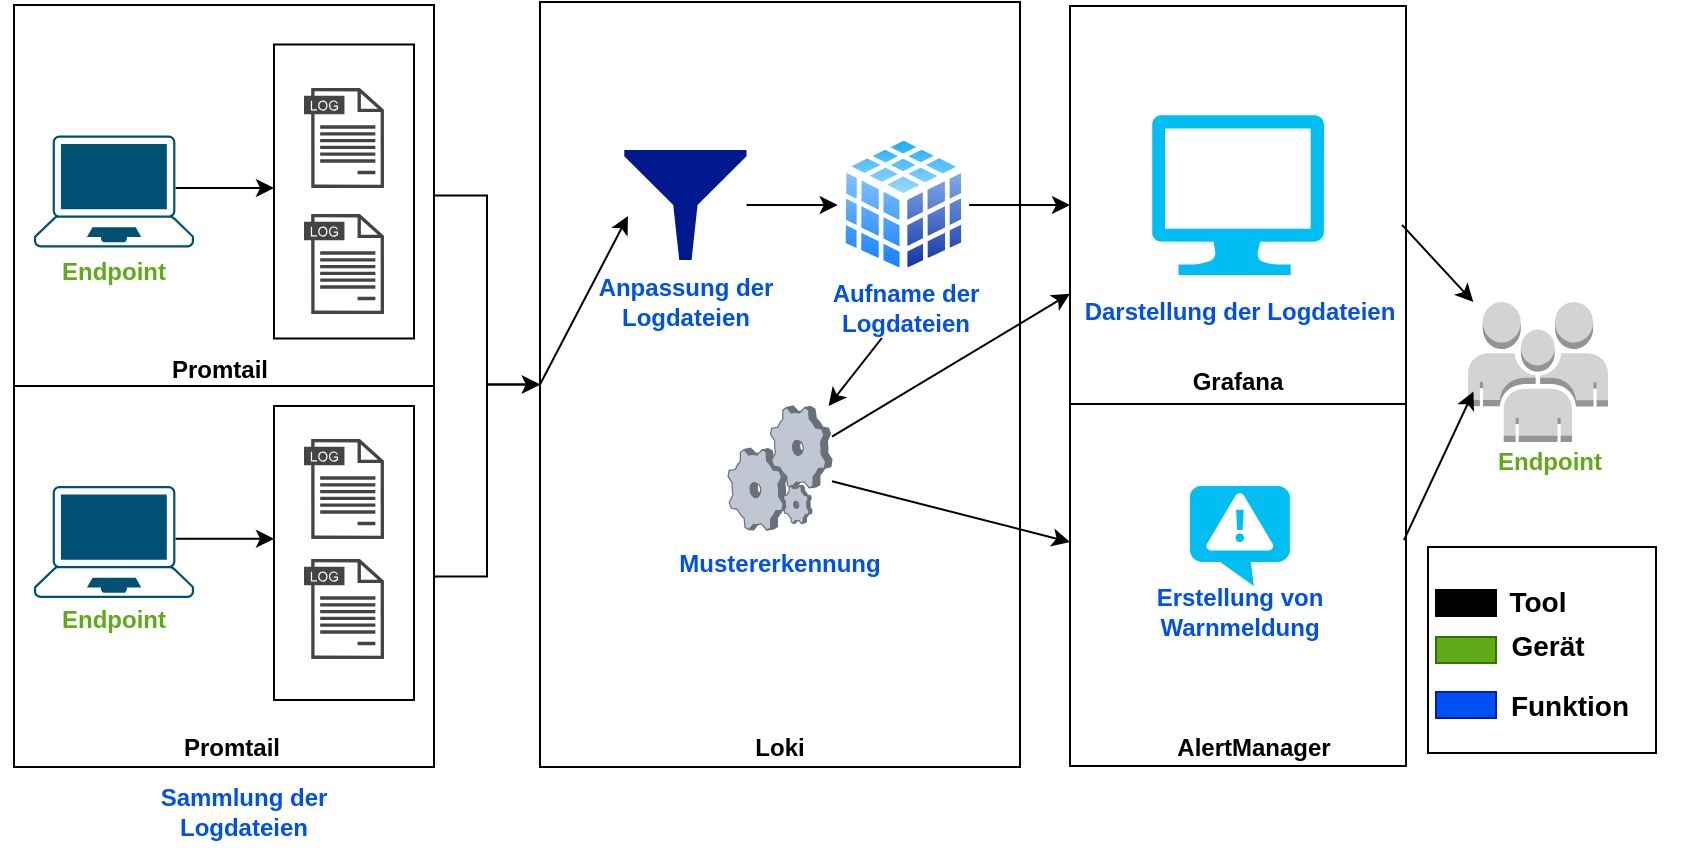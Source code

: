 <mxfile version="21.1.7" type="device">
  <diagram name="Seite-1" id="m9FtnPidTCYFuV4wTbFu">
    <mxGraphModel dx="2261" dy="754" grid="1" gridSize="10" guides="1" tooltips="1" connect="1" arrows="1" fold="1" page="1" pageScale="1" pageWidth="827" pageHeight="1169" math="0" shadow="0">
      <root>
        <mxCell id="0" />
        <mxCell id="1" parent="0" />
        <mxCell id="tVptgor4aTyqH-wGs-IE-35" value="" style="rounded=0;whiteSpace=wrap;html=1;fillColor=none;" vertex="1" parent="1">
          <mxGeometry x="253" y="128" width="240" height="382.5" as="geometry" />
        </mxCell>
        <mxCell id="tVptgor4aTyqH-wGs-IE-10" value="" style="rounded=0;whiteSpace=wrap;html=1;fillColor=none;" vertex="1" parent="1">
          <mxGeometry x="120" y="149.25" width="70" height="147" as="geometry" />
        </mxCell>
        <mxCell id="tVptgor4aTyqH-wGs-IE-46" style="edgeStyle=orthogonalEdgeStyle;rounded=0;orthogonalLoop=1;jettySize=auto;html=1;entryX=0;entryY=0.5;entryDx=0;entryDy=0;" edge="1" parent="1" source="tVptgor4aTyqH-wGs-IE-19" target="tVptgor4aTyqH-wGs-IE-35">
          <mxGeometry relative="1" as="geometry">
            <Array as="points" />
          </mxGeometry>
        </mxCell>
        <mxCell id="tVptgor4aTyqH-wGs-IE-19" value="" style="rounded=0;whiteSpace=wrap;html=1;fillColor=none;" vertex="1" parent="1">
          <mxGeometry x="-10" y="320" width="210" height="190.5" as="geometry" />
        </mxCell>
        <mxCell id="tVptgor4aTyqH-wGs-IE-44" style="edgeStyle=orthogonalEdgeStyle;rounded=0;orthogonalLoop=1;jettySize=auto;html=1;entryX=0;entryY=0.5;entryDx=0;entryDy=0;" edge="1" parent="1" source="tVptgor4aTyqH-wGs-IE-17" target="tVptgor4aTyqH-wGs-IE-35">
          <mxGeometry relative="1" as="geometry" />
        </mxCell>
        <mxCell id="tVptgor4aTyqH-wGs-IE-17" value="" style="rounded=0;whiteSpace=wrap;html=1;fillColor=none;" vertex="1" parent="1">
          <mxGeometry x="-10" y="129.5" width="210" height="190.5" as="geometry" />
        </mxCell>
        <mxCell id="tVptgor4aTyqH-wGs-IE-22" style="edgeStyle=orthogonalEdgeStyle;rounded=0;orthogonalLoop=1;jettySize=auto;html=1;exitX=0.885;exitY=0.4;exitDx=0;exitDy=0;exitPerimeter=0;" edge="1" parent="1">
          <mxGeometry relative="1" as="geometry">
            <mxPoint x="70.8" y="221" as="sourcePoint" />
            <mxPoint x="120" y="221" as="targetPoint" />
            <Array as="points">
              <mxPoint x="120" y="221" />
            </Array>
          </mxGeometry>
        </mxCell>
        <mxCell id="hdn9k9AmiXayMfSjlvij-13" value="" style="points=[[0.13,0.02,0],[0.5,0,0],[0.87,0.02,0],[0.885,0.4,0],[0.985,0.985,0],[0.5,1,0],[0.015,0.985,0],[0.115,0.4,0]];verticalLabelPosition=bottom;sketch=0;html=1;verticalAlign=top;aspect=fixed;align=center;pointerEvents=1;shape=mxgraph.cisco19.laptop;fillColor=#005073;strokeColor=none;" parent="1" vertex="1">
          <mxGeometry y="194.75" width="80" height="56" as="geometry" />
        </mxCell>
        <mxCell id="hdn9k9AmiXayMfSjlvij-15" value="Anpassung der Logdateien" style="text;html=1;strokeColor=none;fillColor=none;align=center;verticalAlign=middle;whiteSpace=wrap;rounded=0;fontStyle=1;fontColor=#0050EF;" parent="1" vertex="1">
          <mxGeometry x="270.7" y="262.5" width="110" height="30" as="geometry" />
        </mxCell>
        <mxCell id="hdn9k9AmiXayMfSjlvij-19" value="" style="sketch=0;pointerEvents=1;shadow=0;dashed=0;html=1;strokeColor=none;fillColor=#434445;aspect=fixed;labelPosition=center;verticalLabelPosition=bottom;verticalAlign=top;align=center;outlineConnect=0;shape=mxgraph.vvd.log_files;" parent="1" vertex="1">
          <mxGeometry x="135" y="171" width="40" height="50" as="geometry" />
        </mxCell>
        <mxCell id="hdn9k9AmiXayMfSjlvij-25" value="&lt;font color=&quot;#0050ef&quot;&gt;Sammlung der Logdateien&lt;/font&gt;" style="text;html=1;strokeColor=none;fillColor=none;align=center;verticalAlign=middle;whiteSpace=wrap;rounded=0;fontStyle=1" parent="1" vertex="1">
          <mxGeometry x="50" y="507.5" width="110" height="50" as="geometry" />
        </mxCell>
        <mxCell id="hdn9k9AmiXayMfSjlvij-36" value="&lt;font color=&quot;#60a917&quot;&gt;Endpoint&lt;/font&gt;" style="text;html=1;strokeColor=none;fillColor=none;align=center;verticalAlign=middle;whiteSpace=wrap;rounded=0;fontStyle=1" parent="1" vertex="1">
          <mxGeometry x="-10" y="252" width="100" height="22" as="geometry" />
        </mxCell>
        <mxCell id="hdn9k9AmiXayMfSjlvij-46" value="Mustererkennung" style="text;html=1;strokeColor=none;fillColor=none;align=center;verticalAlign=middle;whiteSpace=wrap;rounded=0;fontStyle=1;fontColor=#0050EF;" parent="1" vertex="1">
          <mxGeometry x="318" y="393.5" width="110" height="30" as="geometry" />
        </mxCell>
        <mxCell id="hdn9k9AmiXayMfSjlvij-58" value="" style="outlineConnect=0;dashed=0;verticalLabelPosition=bottom;verticalAlign=top;align=center;html=1;shape=mxgraph.aws3.users;fillColor=#D2D3D3;gradientColor=none;" parent="1" vertex="1">
          <mxGeometry x="717.0" y="278" width="70" height="70" as="geometry" />
        </mxCell>
        <mxCell id="tVptgor4aTyqH-wGs-IE-12" value="" style="points=[[0.13,0.02,0],[0.5,0,0],[0.87,0.02,0],[0.885,0.4,0],[0.985,0.985,0],[0.5,1,0],[0.015,0.985,0],[0.115,0.4,0]];verticalLabelPosition=bottom;sketch=0;html=1;verticalAlign=top;aspect=fixed;align=center;pointerEvents=1;shape=mxgraph.cisco19.laptop;fillColor=#005073;strokeColor=none;" vertex="1" parent="1">
          <mxGeometry y="370" width="80" height="56" as="geometry" />
        </mxCell>
        <mxCell id="tVptgor4aTyqH-wGs-IE-13" value="" style="sketch=0;pointerEvents=1;shadow=0;dashed=0;html=1;strokeColor=none;fillColor=#434445;aspect=fixed;labelPosition=center;verticalLabelPosition=bottom;verticalAlign=top;align=center;outlineConnect=0;shape=mxgraph.vvd.log_files;" vertex="1" parent="1">
          <mxGeometry x="135" y="346.5" width="40" height="50" as="geometry" />
        </mxCell>
        <mxCell id="tVptgor4aTyqH-wGs-IE-14" value="" style="sketch=0;pointerEvents=1;shadow=0;dashed=0;html=1;strokeColor=none;fillColor=#434445;aspect=fixed;labelPosition=center;verticalLabelPosition=bottom;verticalAlign=top;align=center;outlineConnect=0;shape=mxgraph.vvd.log_files;" vertex="1" parent="1">
          <mxGeometry x="135" y="406.5" width="40" height="50" as="geometry" />
        </mxCell>
        <mxCell id="tVptgor4aTyqH-wGs-IE-15" value="Endpoint" style="text;html=1;strokeColor=none;fillColor=none;align=center;verticalAlign=middle;whiteSpace=wrap;rounded=0;fontStyle=1;fontColor=#60A917;" vertex="1" parent="1">
          <mxGeometry x="-10" y="426" width="100" height="22" as="geometry" />
        </mxCell>
        <mxCell id="tVptgor4aTyqH-wGs-IE-16" value="" style="rounded=0;whiteSpace=wrap;html=1;fillColor=none;" vertex="1" parent="1">
          <mxGeometry x="120" y="330" width="70" height="147" as="geometry" />
        </mxCell>
        <mxCell id="tVptgor4aTyqH-wGs-IE-20" value="Promtail" style="text;html=1;strokeColor=none;fillColor=none;align=center;verticalAlign=middle;whiteSpace=wrap;rounded=0;fontStyle=1" vertex="1" parent="1">
          <mxGeometry x="-17" y="287" width="220" height="50" as="geometry" />
        </mxCell>
        <mxCell id="tVptgor4aTyqH-wGs-IE-21" value="Promtail" style="text;html=1;strokeColor=none;fillColor=none;align=center;verticalAlign=middle;whiteSpace=wrap;rounded=0;fontStyle=1" vertex="1" parent="1">
          <mxGeometry x="-11" y="475.5" width="220" height="50" as="geometry" />
        </mxCell>
        <mxCell id="tVptgor4aTyqH-wGs-IE-33" style="edgeStyle=orthogonalEdgeStyle;rounded=0;orthogonalLoop=1;jettySize=auto;html=1;exitX=0.885;exitY=0.4;exitDx=0;exitDy=0;exitPerimeter=0;" edge="1" parent="1">
          <mxGeometry relative="1" as="geometry">
            <mxPoint x="70.8" y="396.4" as="sourcePoint" />
            <mxPoint x="120" y="396.4" as="targetPoint" />
            <Array as="points">
              <mxPoint x="100" y="396" />
              <mxPoint x="100" y="396" />
            </Array>
          </mxGeometry>
        </mxCell>
        <mxCell id="tVptgor4aTyqH-wGs-IE-34" value="" style="sketch=0;pointerEvents=1;shadow=0;dashed=0;html=1;strokeColor=none;fillColor=#434445;aspect=fixed;labelPosition=center;verticalLabelPosition=bottom;verticalAlign=top;align=center;outlineConnect=0;shape=mxgraph.vvd.log_files;" vertex="1" parent="1">
          <mxGeometry x="135" y="234" width="40" height="50" as="geometry" />
        </mxCell>
        <mxCell id="tVptgor4aTyqH-wGs-IE-60" style="edgeStyle=orthogonalEdgeStyle;rounded=0;orthogonalLoop=1;jettySize=auto;html=1;" edge="1" parent="1" source="tVptgor4aTyqH-wGs-IE-36" target="tVptgor4aTyqH-wGs-IE-52">
          <mxGeometry relative="1" as="geometry">
            <Array as="points">
              <mxPoint x="560" y="229" />
              <mxPoint x="560" y="229" />
            </Array>
          </mxGeometry>
        </mxCell>
        <mxCell id="tVptgor4aTyqH-wGs-IE-36" value="" style="aspect=fixed;perimeter=ellipsePerimeter;html=1;align=center;shadow=0;dashed=0;spacingTop=3;image;image=img/lib/active_directory/database_cube.svg;" vertex="1" parent="1">
          <mxGeometry x="401.85" y="193" width="65.7" height="73" as="geometry" />
        </mxCell>
        <mxCell id="tVptgor4aTyqH-wGs-IE-49" style="edgeStyle=orthogonalEdgeStyle;rounded=0;orthogonalLoop=1;jettySize=auto;html=1;" edge="1" parent="1" source="tVptgor4aTyqH-wGs-IE-37" target="tVptgor4aTyqH-wGs-IE-36">
          <mxGeometry relative="1" as="geometry">
            <Array as="points">
              <mxPoint x="420" y="225" />
              <mxPoint x="420" y="225" />
            </Array>
          </mxGeometry>
        </mxCell>
        <mxCell id="tVptgor4aTyqH-wGs-IE-37" value="" style="sketch=0;aspect=fixed;pointerEvents=1;shadow=0;dashed=0;html=1;strokeColor=none;labelPosition=center;verticalLabelPosition=bottom;verticalAlign=top;align=center;fillColor=#00188D;shape=mxgraph.mscae.enterprise.filter" vertex="1" parent="1">
          <mxGeometry x="295.14" y="202" width="61.11" height="55" as="geometry" />
        </mxCell>
        <mxCell id="tVptgor4aTyqH-wGs-IE-40" value="Loki" style="text;html=1;strokeColor=none;fillColor=none;align=center;verticalAlign=middle;whiteSpace=wrap;rounded=0;fontStyle=1" vertex="1" parent="1">
          <mxGeometry x="263" y="475.5" width="220" height="50" as="geometry" />
        </mxCell>
        <mxCell id="tVptgor4aTyqH-wGs-IE-41" value="" style="verticalLabelPosition=bottom;sketch=0;aspect=fixed;html=1;verticalAlign=top;strokeColor=none;align=center;outlineConnect=0;shape=mxgraph.citrix.process;" vertex="1" parent="1">
          <mxGeometry x="347" y="330" width="52" height="62" as="geometry" />
        </mxCell>
        <mxCell id="tVptgor4aTyqH-wGs-IE-43" value="Aufname der Logdateien" style="text;html=1;strokeColor=none;fillColor=none;align=center;verticalAlign=middle;whiteSpace=wrap;rounded=0;fontStyle=1;fontColor=#0050EF;" vertex="1" parent="1">
          <mxGeometry x="380.7" y="266" width="110" height="30" as="geometry" />
        </mxCell>
        <mxCell id="tVptgor4aTyqH-wGs-IE-52" value="" style="rounded=0;whiteSpace=wrap;html=1;fillColor=none;" vertex="1" parent="1">
          <mxGeometry x="518" y="130" width="168" height="199" as="geometry" />
        </mxCell>
        <mxCell id="tVptgor4aTyqH-wGs-IE-55" value="Grafana" style="text;html=1;strokeColor=none;fillColor=none;align=center;verticalAlign=middle;whiteSpace=wrap;rounded=0;fontStyle=1" vertex="1" parent="1">
          <mxGeometry x="492" y="293" width="220" height="50" as="geometry" />
        </mxCell>
        <mxCell id="tVptgor4aTyqH-wGs-IE-56" value="" style="verticalLabelPosition=bottom;html=1;verticalAlign=top;align=center;strokeColor=none;fillColor=#00BEF2;shape=mxgraph.azure.computer;pointerEvents=1;" vertex="1" parent="1">
          <mxGeometry x="559" y="184.5" width="86" height="80" as="geometry" />
        </mxCell>
        <mxCell id="tVptgor4aTyqH-wGs-IE-57" value="&lt;font color=&quot;#0050ef&quot;&gt;Darstellung der Logdateien&lt;br&gt;&lt;/font&gt;" style="text;html=1;strokeColor=none;fillColor=none;align=center;verticalAlign=middle;whiteSpace=wrap;rounded=0;fontStyle=1" vertex="1" parent="1">
          <mxGeometry x="518" y="264.5" width="170" height="37.25" as="geometry" />
        </mxCell>
        <mxCell id="tVptgor4aTyqH-wGs-IE-59" value="" style="verticalLabelPosition=bottom;html=1;verticalAlign=top;align=center;strokeColor=none;fillColor=#00BEF2;shape=mxgraph.azure.notification_topic;" vertex="1" parent="1">
          <mxGeometry x="578" y="370" width="50" height="50" as="geometry" />
        </mxCell>
        <mxCell id="tVptgor4aTyqH-wGs-IE-62" value="" style="endArrow=classic;html=1;rounded=0;" edge="1" parent="1" source="tVptgor4aTyqH-wGs-IE-43" target="tVptgor4aTyqH-wGs-IE-41">
          <mxGeometry width="50" height="50" relative="1" as="geometry">
            <mxPoint x="470" y="530" as="sourcePoint" />
            <mxPoint x="520" y="480" as="targetPoint" />
          </mxGeometry>
        </mxCell>
        <mxCell id="tVptgor4aTyqH-wGs-IE-65" value="" style="endArrow=classic;html=1;rounded=0;entryX=0;entryY=0.25;entryDx=0;entryDy=0;" edge="1" parent="1" source="tVptgor4aTyqH-wGs-IE-41" target="tVptgor4aTyqH-wGs-IE-57">
          <mxGeometry width="50" height="50" relative="1" as="geometry">
            <mxPoint x="447.25" y="379.246" as="sourcePoint" />
            <mxPoint x="550" y="300" as="targetPoint" />
          </mxGeometry>
        </mxCell>
        <mxCell id="tVptgor4aTyqH-wGs-IE-66" value="" style="rounded=0;whiteSpace=wrap;html=1;fillColor=none;" vertex="1" parent="1">
          <mxGeometry x="518" y="329" width="168" height="181" as="geometry" />
        </mxCell>
        <mxCell id="tVptgor4aTyqH-wGs-IE-68" value="AlertManager" style="text;html=1;strokeColor=none;fillColor=none;align=center;verticalAlign=middle;whiteSpace=wrap;rounded=0;fontStyle=1" vertex="1" parent="1">
          <mxGeometry x="500" y="475.5" width="220" height="50" as="geometry" />
        </mxCell>
        <mxCell id="tVptgor4aTyqH-wGs-IE-70" value="Erstellung von Warnmeldung" style="text;html=1;strokeColor=none;fillColor=none;align=center;verticalAlign=middle;whiteSpace=wrap;rounded=0;fontStyle=1;fontColor=#0050EF;" vertex="1" parent="1">
          <mxGeometry x="548" y="417.5" width="110" height="30" as="geometry" />
        </mxCell>
        <mxCell id="tVptgor4aTyqH-wGs-IE-71" value="" style="endArrow=classic;html=1;rounded=0;" edge="1" parent="1" source="tVptgor4aTyqH-wGs-IE-41" target="tVptgor4aTyqH-wGs-IE-66">
          <mxGeometry width="50" height="50" relative="1" as="geometry">
            <mxPoint x="457.25" y="389.246" as="sourcePoint" />
            <mxPoint x="622" y="286.25" as="targetPoint" />
          </mxGeometry>
        </mxCell>
        <mxCell id="tVptgor4aTyqH-wGs-IE-72" value="Endpoint" style="text;html=1;strokeColor=none;fillColor=none;align=center;verticalAlign=middle;whiteSpace=wrap;rounded=0;fontStyle=1;fontColor=#60A917;" vertex="1" parent="1">
          <mxGeometry x="708" y="346.5" width="100" height="22" as="geometry" />
        </mxCell>
        <mxCell id="tVptgor4aTyqH-wGs-IE-73" value="" style="endArrow=classic;html=1;rounded=0;exitX=0.994;exitY=0.55;exitDx=0;exitDy=0;exitPerimeter=0;" edge="1" parent="1" target="hdn9k9AmiXayMfSjlvij-58">
          <mxGeometry width="50" height="50" relative="1" as="geometry">
            <mxPoint x="683.992" y="239.45" as="sourcePoint" />
            <mxPoint x="723" y="278.217" as="targetPoint" />
          </mxGeometry>
        </mxCell>
        <mxCell id="tVptgor4aTyqH-wGs-IE-74" value="" style="endArrow=classic;html=1;rounded=0;entryX=0.039;entryY=0.639;entryDx=0;entryDy=0;entryPerimeter=0;exitX=0.994;exitY=0.376;exitDx=0;exitDy=0;exitPerimeter=0;" edge="1" parent="1" source="tVptgor4aTyqH-wGs-IE-66" target="hdn9k9AmiXayMfSjlvij-58">
          <mxGeometry width="50" height="50" relative="1" as="geometry">
            <mxPoint x="455" y="390" as="sourcePoint" />
            <mxPoint x="621" y="416" as="targetPoint" />
          </mxGeometry>
        </mxCell>
        <mxCell id="tVptgor4aTyqH-wGs-IE-80" value="" style="group" vertex="1" connectable="0" parent="1">
          <mxGeometry x="697" y="400.5" width="126.28" height="103" as="geometry" />
        </mxCell>
        <mxCell id="tVptgor4aTyqH-wGs-IE-23" value="" style="rounded=0;whiteSpace=wrap;html=1;fillColor=none;" vertex="1" parent="tVptgor4aTyqH-wGs-IE-80">
          <mxGeometry width="114" height="103" as="geometry" />
        </mxCell>
        <mxCell id="tVptgor4aTyqH-wGs-IE-24" value="" style="rounded=0;whiteSpace=wrap;html=1;fillColor=#000000;" vertex="1" parent="tVptgor4aTyqH-wGs-IE-80">
          <mxGeometry x="4" y="21.5" width="30" height="13" as="geometry" />
        </mxCell>
        <mxCell id="tVptgor4aTyqH-wGs-IE-25" value="&lt;b&gt;&lt;font style=&quot;font-size: 14px;&quot;&gt;Tool&lt;/font&gt;&lt;/b&gt;" style="text;html=1;strokeColor=none;fillColor=none;align=center;verticalAlign=middle;whiteSpace=wrap;rounded=0;" vertex="1" parent="tVptgor4aTyqH-wGs-IE-80">
          <mxGeometry x="25" y="12" width="60" height="30" as="geometry" />
        </mxCell>
        <mxCell id="tVptgor4aTyqH-wGs-IE-26" value="&lt;span style=&quot;font-size: 14px;&quot;&gt;Gerät&lt;/span&gt;" style="text;html=1;strokeColor=none;fillColor=none;align=center;verticalAlign=middle;whiteSpace=wrap;rounded=0;fontStyle=1;fontSize=14;" vertex="1" parent="tVptgor4aTyqH-wGs-IE-80">
          <mxGeometry x="30" y="34.5" width="60" height="30" as="geometry" />
        </mxCell>
        <mxCell id="tVptgor4aTyqH-wGs-IE-27" value="" style="rounded=0;whiteSpace=wrap;html=1;fillColor=#60a917;fontColor=#ffffff;strokeColor=#2D7600;" vertex="1" parent="tVptgor4aTyqH-wGs-IE-80">
          <mxGeometry x="4" y="45" width="30" height="13" as="geometry" />
        </mxCell>
        <mxCell id="tVptgor4aTyqH-wGs-IE-30" value="" style="rounded=0;whiteSpace=wrap;html=1;fillColor=#0050EF;fontColor=#ffffff;strokeColor=#001DBC;" vertex="1" parent="tVptgor4aTyqH-wGs-IE-80">
          <mxGeometry x="4" y="72.5" width="30" height="13" as="geometry" />
        </mxCell>
        <mxCell id="tVptgor4aTyqH-wGs-IE-31" value="&lt;font size=&quot;1&quot;&gt;&lt;b style=&quot;font-size: 14px;&quot;&gt;Funktion&lt;/b&gt;&lt;/font&gt;" style="text;html=1;strokeColor=none;fillColor=none;align=center;verticalAlign=middle;whiteSpace=wrap;rounded=0;" vertex="1" parent="tVptgor4aTyqH-wGs-IE-80">
          <mxGeometry x="16.28" y="64" width="110" height="30" as="geometry" />
        </mxCell>
        <mxCell id="tVptgor4aTyqH-wGs-IE-85" value="" style="endArrow=classic;html=1;rounded=0;exitX=0;exitY=0.5;exitDx=0;exitDy=0;entryX=0.03;entryY=0.6;entryDx=0;entryDy=0;entryPerimeter=0;" edge="1" parent="1" source="tVptgor4aTyqH-wGs-IE-35" target="tVptgor4aTyqH-wGs-IE-37">
          <mxGeometry width="50" height="50" relative="1" as="geometry">
            <mxPoint x="693.992" y="222.45" as="sourcePoint" />
            <mxPoint x="730" y="261" as="targetPoint" />
            <Array as="points" />
          </mxGeometry>
        </mxCell>
      </root>
    </mxGraphModel>
  </diagram>
</mxfile>

